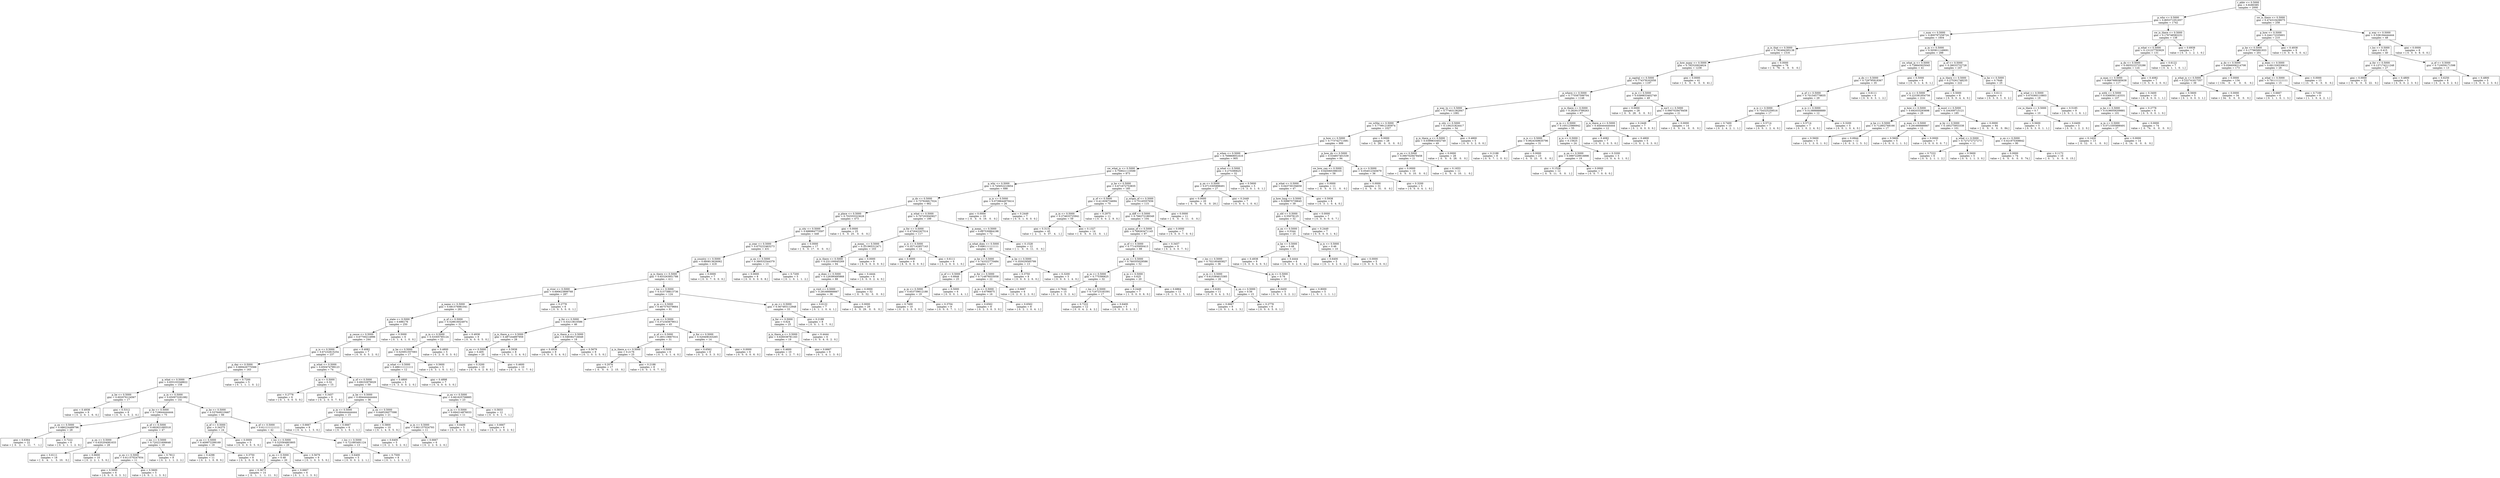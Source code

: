 digraph Tree {
0 [label="r_abbr <= 0.5000\ngini = 0.8280385\nsamples = 2000", shape="box"] ;
1 [label="p_who <= 0.5000\ngini = 0.805371051657\nsamples = 1742", shape="box"] ;
0 -> 1 ;
2 [label="r_num <= 0.5000\ngini = 0.800797258724\nsamples = 1604", shape="box"] ;
1 -> 2 ;
3 [label="p_is_that <= 0.5000\ngini = 0.792494295138\nsamples = 1316", shape="box"] ;
2 -> 3 ;
4 [label="p_how_many <= 0.5000\ngini = 0.782520924624\nsamples = 1238", shape="box"] ;
3 -> 4 ;
5 [label="p_capital <= 0.5000\ngini = 0.774378162058\nsamples = 1197", shape="box"] ;
4 -> 5 ;
6 [label="p_where <= 0.5000\ngini = 0.775587599704\nsamples = 1148", shape="box"] ;
5 -> 6 ;
7 [label="p_way_to <= 0.5000\ngini = 0.774631362847\nsamples = 1081", shape="box"] ;
6 -> 7 ;
8 [label="sw_isShe <= 0.5000\ngini = 0.779912185974\nsamples = 1027", shape="box"] ;
7 -> 8 ;
9 [label="p_how <= 0.5000\ngini = 0.773742711681\nsamples = 999", shape="box"] ;
8 -> 9 ;
10 [label="p_when <= 0.5000\ngini = 0.769869051616\nsamples = 905", shape="box"] ;
9 -> 10 ;
11 [label="sw_what_is <= 0.5000\ngini = 0.759021110599\nsamples = 873", shape="box"] ;
10 -> 11 ;
12 [label="p_why <= 0.5000\ngini = 0.745652210654\nsamples = 688", shape="box"] ;
11 -> 12 ;
13 [label="p_do <= 0.5000\ngini = 0.737926817024\nsamples = 662", shape="box"] ;
12 -> 13 ;
14 [label="p_place <= 0.5000\ngini = 0.702555323628\nsamples = 473", shape="box"] ;
13 -> 14 ;
15 [label="p_city <= 0.5000\ngini = 0.688984773597\nsamples = 448", shape="box"] ;
14 -> 15 ;
16 [label="p_year <= 0.5000\ngini = 0.675222463273\nsamples = 431", shape="box"] ;
15 -> 16 ;
17 [label="p_country <= 0.5000\ngini = 0.660813626062\nsamples = 418", shape="box"] ;
16 -> 17 ;
18 [label="p_is_there <= 0.5000\ngini = 0.653263951788\nsamples = 411", shape="box"] ;
17 -> 18 ;
19 [label="p_river <= 0.5000\ngini = 0.690623899768\nsamples = 287", shape="box"] ;
18 -> 19 ;
20 [label="p_name <= 0.5000\ngini = 0.681576981041\nsamples = 281", shape="box"] ;
19 -> 20 ;
21 [label="p_state <= 0.5000\ngini = 0.686176\nsamples = 250", shape="box"] ;
20 -> 21 ;
22 [label="p_cause <= 0.5000\ngini = 0.67700214996\nsamples = 244", shape="box"] ;
21 -> 22 ;
23 [label="p_is <= 0.5000\ngini = 0.67232815254\nsamples = 237", shape="box"] ;
22 -> 23 ;
24 [label="p_day <= 0.5000\ngini = 0.669426775566\nsamples = 163", shape="box"] ;
23 -> 24 ;
25 [label="p_what <= 0.5000\ngini = 0.655103348822\nsamples = 158", shape="box"] ;
24 -> 25 ;
26 [label="p_he <= 0.5000\ngini = 0.602076124567\nsamples = 17", shape="box"] ;
25 -> 26 ;
27 [label="gini = 0.4938\nsamples = 9\nvalue = [ 0.  2.  0.  1.  6.  0.]", shape="box"] ;
26 -> 27 ;
28 [label="gini = 0.5312\nsamples = 8\nvalue = [ 0.  5.  1.  0.  2.  0.]", shape="box"] ;
26 -> 28 ;
29 [label="p_in <= 0.5000\ngini = 0.650973291082\nsamples = 141", shape="box"] ;
25 -> 29 ;
30 [label="p_he <= 0.5000\ngini = 0.719644444444\nsamples = 75", shape="box"] ;
29 -> 30 ;
31 [label="p_on <= 0.5000\ngini = 0.686224489796\nsamples = 28", shape="box"] ;
30 -> 31 ;
32 [label="gini = 0.6364\nsamples = 22\nvalue = [  0.   2.   1.  11.   7.   1.]", shape="box"] ;
31 -> 32 ;
33 [label="gini = 0.7222\nsamples = 6\nvalue = [ 0.  2.  1.  1.  2.  0.]", shape="box"] ;
31 -> 33 ;
34 [label="p_of <= 0.5000\ngini = 0.692621095518\nsamples = 47", shape="box"] ;
30 -> 34 ;
35 [label="p_on <= 0.5000\ngini = 0.635204081633\nsamples = 28", shape="box"] ;
34 -> 35 ;
36 [label="gini = 0.6111\nsamples = 18\nvalue = [  0.   4.   1.   3.  10.   0.]", shape="box"] ;
35 -> 36 ;
37 [label="gini = 0.6600\nsamples = 10\nvalue = [ 0.  2.  2.  1.  5.  0.]", shape="box"] ;
35 -> 37 ;
38 [label="r_loc <= 0.5000\ngini = 0.720221606648\nsamples = 19", shape="box"] ;
34 -> 38 ;
39 [label="p_on <= 0.5000\ngini = 0.611570247934\nsamples = 11", shape="box"] ;
38 -> 39 ;
40 [label="gini = 0.5000\nsamples = 6\nvalue = [ 0.  0.  0.  0.  3.  3.]", shape="box"] ;
39 -> 40 ;
41 [label="gini = 0.5600\nsamples = 5\nvalue = [ 0.  0.  1.  1.  3.  0.]", shape="box"] ;
39 -> 41 ;
42 [label="gini = 0.7812\nsamples = 8\nvalue = [ 0.  2.  1.  1.  2.  2.]", shape="box"] ;
38 -> 42 ;
43 [label="p_he <= 0.5000\ngini = 0.537649219467\nsamples = 66", shape="box"] ;
29 -> 43 ;
44 [label="p_of <= 0.5000\ngini = 0.34375\nsamples = 24", shape="box"] ;
43 -> 44 ;
45 [label="p_on <= 0.5000\ngini = 0.409972299169\nsamples = 19", shape="box"] ;
44 -> 45 ;
46 [label="gini = 0.4298\nsamples = 11\nvalue = [ 0.  2.  1.  0.  8.  0.]", shape="box"] ;
45 -> 46 ;
47 [label="gini = 0.3750\nsamples = 8\nvalue = [ 0.  2.  0.  0.  6.  0.]", shape="box"] ;
45 -> 47 ;
48 [label="gini = 0.0000\nsamples = 5\nvalue = [ 0.  0.  0.  0.  5.  0.]", shape="box"] ;
44 -> 48 ;
49 [label="p_of <= 0.5000\ngini = 0.611111111111\nsamples = 42", shape="box"] ;
43 -> 49 ;
50 [label="r_loc <= 0.5000\ngini = 0.525564803805\nsamples = 29", shape="box"] ;
49 -> 50 ;
51 [label="p_on <= 0.5000\ngini = 0.48\nsamples = 20", shape="box"] ;
50 -> 51 ;
52 [label="gini = 0.3673\nsamples = 14\nvalue = [  0.   1.   1.   1.  11.   0.]", shape="box"] ;
51 -> 52 ;
53 [label="gini = 0.6667\nsamples = 6\nvalue = [ 0.  1.  1.  1.  3.  0.]", shape="box"] ;
51 -> 53 ;
54 [label="gini = 0.5679\nsamples = 9\nvalue = [ 0.  1.  0.  3.  5.  0.]", shape="box"] ;
50 -> 54 ;
55 [label="r_loc <= 0.5000\ngini = 0.721893491124\nsamples = 13", shape="box"] ;
49 -> 55 ;
56 [label="gini = 0.6400\nsamples = 5\nvalue = [ 0.  0.  0.  2.  2.  1.]", shape="box"] ;
55 -> 56 ;
57 [label="gini = 0.7500\nsamples = 8\nvalue = [ 0.  1.  1.  2.  3.  1.]", shape="box"] ;
55 -> 57 ;
58 [label="gini = 0.7200\nsamples = 5\nvalue = [ 0.  1.  1.  1.  0.  2.]", shape="box"] ;
24 -> 58 ;
59 [label="p_what <= 0.5000\ngini = 0.650474799123\nsamples = 74", shape="box"] ;
23 -> 59 ;
60 [label="p_in <= 0.5000\ngini = 0.32\nsamples = 15", shape="box"] ;
59 -> 60 ;
61 [label="gini = 0.2778\nsamples = 6\nvalue = [ 0.  1.  0.  0.  5.  0.]", shape="box"] ;
60 -> 61 ;
62 [label="gini = 0.3457\nsamples = 9\nvalue = [ 0.  2.  0.  0.  7.  0.]", shape="box"] ;
60 -> 62 ;
63 [label="p_of <= 0.5000\ngini = 0.69232979029\nsamples = 59", shape="box"] ;
59 -> 63 ;
64 [label="p_he <= 0.5000\ngini = 0.694444444444\nsamples = 36", shape="box"] ;
63 -> 64 ;
65 [label="p_in <= 0.5000\ngini = 0.684444444444\nsamples = 15", shape="box"] ;
64 -> 65 ;
66 [label="gini = 0.6667\nsamples = 9\nvalue = [ 0.  4.  1.  1.  3.  0.]", shape="box"] ;
65 -> 66 ;
67 [label="gini = 0.6667\nsamples = 6\nvalue = [ 0.  3.  1.  0.  1.  1.]", shape="box"] ;
65 -> 67 ;
68 [label="p_on <= 0.5000\ngini = 0.648526077098\nsamples = 21", shape="box"] ;
64 -> 68 ;
69 [label="gini = 0.5800\nsamples = 10\nvalue = [ 0.  1.  4.  0.  5.  0.]", shape="box"] ;
68 -> 69 ;
70 [label="p_in <= 0.5000\ngini = 0.661157024793\nsamples = 11", shape="box"] ;
68 -> 70 ;
71 [label="gini = 0.6400\nsamples = 5\nvalue = [ 0.  2.  1.  0.  2.  0.]", shape="box"] ;
70 -> 71 ;
72 [label="gini = 0.6667\nsamples = 6\nvalue = [ 0.  2.  2.  0.  2.  0.]", shape="box"] ;
70 -> 72 ;
73 [label="p_on <= 0.5000\ngini = 0.661625708885\nsamples = 23", shape="box"] ;
63 -> 73 ;
74 [label="p_in <= 0.5000\ngini = 0.694214876033\nsamples = 11", shape="box"] ;
73 -> 74 ;
75 [label="gini = 0.6400\nsamples = 5\nvalue = [ 0.  2.  0.  1.  2.  0.]", shape="box"] ;
74 -> 75 ;
76 [label="gini = 0.6667\nsamples = 6\nvalue = [ 0.  2.  2.  0.  2.  0.]", shape="box"] ;
74 -> 76 ;
77 [label="gini = 0.5833\nsamples = 12\nvalue = [ 0.  3.  0.  1.  7.  1.]", shape="box"] ;
73 -> 77 ;
78 [label="gini = 0.4082\nsamples = 7\nvalue = [ 0.  0.  0.  5.  2.  0.]", shape="box"] ;
22 -> 78 ;
79 [label="gini = 0.5000\nsamples = 6\nvalue = [ 0.  1.  4.  1.  0.  0.]", shape="box"] ;
21 -> 79 ;
80 [label="p_of <= 0.5000\ngini = 0.528616024974\nsamples = 31", shape="box"] ;
20 -> 80 ;
81 [label="p_in <= 0.5000\ngini = 0.53305785124\nsamples = 22", shape="box"] ;
80 -> 81 ;
82 [label="p_he <= 0.5000\ngini = 0.525951557093\nsamples = 17", shape="box"] ;
81 -> 82 ;
83 [label="p_what <= 0.5000\ngini = 0.486111111111\nsamples = 12", shape="box"] ;
82 -> 83 ;
84 [label="gini = 0.4800\nsamples = 5\nvalue = [ 0.  3.  0.  0.  2.  0.]", shape="box"] ;
83 -> 84 ;
85 [label="gini = 0.4898\nsamples = 7\nvalue = [ 0.  4.  0.  0.  3.  0.]", shape="box"] ;
83 -> 85 ;
86 [label="gini = 0.5600\nsamples = 5\nvalue = [ 0.  3.  1.  0.  1.  0.]", shape="box"] ;
82 -> 86 ;
87 [label="gini = 0.4800\nsamples = 5\nvalue = [ 0.  2.  0.  0.  3.  0.]", shape="box"] ;
81 -> 87 ;
88 [label="gini = 0.4938\nsamples = 9\nvalue = [ 0.  4.  0.  0.  5.  0.]", shape="box"] ;
80 -> 88 ;
89 [label="gini = 0.2778\nsamples = 6\nvalue = [ 0.  0.  5.  0.  0.  1.]", shape="box"] ;
19 -> 89 ;
90 [label="r_loc <= 0.5000\ngini = 0.515738813736\nsamples = 124", shape="box"] ;
18 -> 90 ;
91 [label="p_in <= 0.5000\ngini = 0.467576379664\nsamples = 91", shape="box"] ;
90 -> 91 ;
92 [label="p_for <= 0.5000\ngini = 0.53213610586\nsamples = 46", shape="box"] ;
91 -> 92 ;
93 [label="p_is_there_a <= 0.5000\ngini = 0.487244897959\nsamples = 28", shape="box"] ;
92 -> 93 ;
94 [label="p_on <= 0.5000\ngini = 0.405\nsamples = 20", shape="box"] ;
93 -> 94 ;
95 [label="gini = 0.3200\nsamples = 10\nvalue = [ 0.  0.  0.  2.  8.  0.]", shape="box"] ;
94 -> 95 ;
96 [label="gini = 0.4600\nsamples = 10\nvalue = [ 0.  2.  0.  1.  7.  0.]", shape="box"] ;
94 -> 96 ;
97 [label="gini = 0.5938\nsamples = 8\nvalue = [ 0.  0.  1.  3.  4.  0.]", shape="box"] ;
93 -> 97 ;
98 [label="p_is_there_a <= 0.5000\ngini = 0.549382716049\nsamples = 18", shape="box"] ;
92 -> 98 ;
99 [label="gini = 0.4938\nsamples = 9\nvalue = [ 0.  0.  0.  5.  4.  0.]", shape="box"] ;
98 -> 99 ;
100 [label="gini = 0.5679\nsamples = 9\nvalue = [ 0.  1.  0.  3.  5.  0.]", shape="box"] ;
98 -> 100 ;
101 [label="p_on <= 0.5000\ngini = 0.372345679012\nsamples = 45", shape="box"] ;
91 -> 101 ;
102 [label="p_of <= 0.5000\ngini = 0.285119667014\nsamples = 31", shape="box"] ;
101 -> 102 ;
103 [label="p_is_there_a <= 0.5000\ngini = 0.2176\nsamples = 25", shape="box"] ;
102 -> 103 ;
104 [label="gini = 0.2076\nsamples = 17\nvalue = [  0.   0.   0.   2.  15.   0.]", shape="box"] ;
103 -> 104 ;
105 [label="gini = 0.2188\nsamples = 8\nvalue = [ 0.  0.  1.  0.  7.  0.]", shape="box"] ;
103 -> 105 ;
106 [label="gini = 0.5000\nsamples = 6\nvalue = [ 0.  1.  0.  1.  4.  0.]", shape="box"] ;
102 -> 106 ;
107 [label="p_for <= 0.5000\ngini = 0.520408163265\nsamples = 14", shape="box"] ;
101 -> 107 ;
108 [label="gini = 0.6562\nsamples = 8\nvalue = [ 0.  2.  0.  3.  3.  0.]", shape="box"] ;
107 -> 108 ;
109 [label="gini = 0.0000\nsamples = 6\nvalue = [ 0.  0.  0.  0.  6.  0.]", shape="box"] ;
107 -> 109 ;
110 [label="p_on <= 0.5000\ngini = 0.567493112948\nsamples = 33", shape="box"] ;
90 -> 110 ;
111 [label="p_for <= 0.5000\ngini = 0.624\nsamples = 25", shape="box"] ;
110 -> 111 ;
112 [label="p_is_there_a <= 0.5000\ngini = 0.626038781163\nsamples = 19", shape="box"] ;
111 -> 112 ;
113 [label="gini = 0.4600\nsamples = 10\nvalue = [ 0.  0.  1.  2.  7.  0.]", shape="box"] ;
112 -> 113 ;
114 [label="gini = 0.6667\nsamples = 9\nvalue = [ 0.  1.  4.  1.  3.  0.]", shape="box"] ;
112 -> 114 ;
115 [label="gini = 0.4444\nsamples = 6\nvalue = [ 0.  0.  4.  0.  2.  0.]", shape="box"] ;
111 -> 115 ;
116 [label="gini = 0.2188\nsamples = 8\nvalue = [ 0.  0.  1.  0.  7.  0.]", shape="box"] ;
110 -> 116 ;
117 [label="gini = 0.0000\nsamples = 7\nvalue = [ 0.  0.  7.  0.  0.  0.]", shape="box"] ;
17 -> 117 ;
118 [label="p_on <= 0.5000\ngini = 0.390532544379\nsamples = 13", shape="box"] ;
16 -> 118 ;
119 [label="gini = 0.0000\nsamples = 8\nvalue = [ 0.  0.  0.  0.  0.  8.]", shape="box"] ;
118 -> 119 ;
120 [label="gini = 0.7200\nsamples = 5\nvalue = [ 0.  1.  0.  1.  1.  2.]", shape="box"] ;
118 -> 120 ;
121 [label="gini = 0.0000\nsamples = 17\nvalue = [  0.   0.  17.   0.   0.   0.]", shape="box"] ;
15 -> 121 ;
122 [label="gini = 0.0000\nsamples = 25\nvalue = [  0.   0.  25.   0.   0.   0.]", shape="box"] ;
14 -> 122 ;
123 [label="p_what <= 0.5000\ngini = 0.707203045827\nsamples = 189", shape="box"] ;
13 -> 123 ;
124 [label="p_for <= 0.5000\ngini = 0.472642267514\nsamples = 117", shape="box"] ;
123 -> 124 ;
125 [label="p_mean_ <= 0.5000\ngini = 0.351965312471\nsamples = 103", shape="box"] ;
124 -> 125 ;
126 [label="p_is_there <= 0.5000\ngini = 0.231100045269\nsamples = 94", shape="box"] ;
125 -> 126 ;
127 [label="p_does <= 0.5000\ngini = 0.129390495868\nsamples = 88", shape="box"] ;
126 -> 127 ;
128 [label="p_visit <= 0.5000\ngini = 0.291666666667\nsamples = 36", shape="box"] ;
127 -> 128 ;
129 [label="gini = 0.6122\nsamples = 7\nvalue = [ 0.  1.  1.  0.  4.  1.]", shape="box"] ;
128 -> 129 ;
130 [label="gini = 0.0000\nsamples = 29\nvalue = [  0.   0.  29.   0.   0.   0.]", shape="box"] ;
128 -> 130 ;
131 [label="gini = 0.0000\nsamples = 52\nvalue = [  0.   0.  52.   0.   0.   0.]", shape="box"] ;
127 -> 131 ;
132 [label="gini = 0.4444\nsamples = 6\nvalue = [ 0.  0.  0.  2.  4.  0.]", shape="box"] ;
126 -> 132 ;
133 [label="gini = 0.0000\nsamples = 9\nvalue = [ 9.  0.  0.  0.  0.  0.]", shape="box"] ;
125 -> 133 ;
134 [label="p_is <= 0.5000\ngini = 0.357142857143\nsamples = 14", shape="box"] ;
124 -> 134 ;
135 [label="gini = 0.0000\nsamples = 8\nvalue = [ 8.  0.  0.  0.  0.  0.]", shape="box"] ;
134 -> 135 ;
136 [label="gini = 0.6111\nsamples = 6\nvalue = [ 3.  2.  0.  0.  1.  0.]", shape="box"] ;
134 -> 136 ;
137 [label="p_mean_ <= 0.5000\ngini = 0.697530864198\nsamples = 72", shape="box"] ;
123 -> 137 ;
138 [label="p_what_does <= 0.5000\ngini = 0.696111111111\nsamples = 60", shape="box"] ;
137 -> 138 ;
139 [label="p_he <= 0.5000\ngini = 0.743322770484\nsamples = 47", shape="box"] ;
138 -> 139 ;
140 [label="p_of <= 0.5000\ngini = 0.6848\nsamples = 25", shape="box"] ;
139 -> 140 ;
141 [label="p_in <= 0.5000\ngini = 0.653739612188\nsamples = 19", shape="box"] ;
140 -> 141 ;
142 [label="gini = 0.7400\nsamples = 10\nvalue = [ 0.  2.  2.  3.  3.  0.]", shape="box"] ;
141 -> 142 ;
143 [label="gini = 0.3704\nsamples = 9\nvalue = [ 0.  0.  0.  7.  1.  1.]", shape="box"] ;
141 -> 143 ;
144 [label="gini = 0.5000\nsamples = 6\nvalue = [ 0.  0.  0.  1.  4.  1.]", shape="box"] ;
140 -> 144 ;
145 [label="p_for <= 0.5000\ngini = 0.714876033058\nsamples = 22", shape="box"] ;
139 -> 145 ;
146 [label="p_in <= 0.5000\ngini = 0.6796875\nsamples = 16", shape="box"] ;
145 -> 146 ;
147 [label="gini = 0.6562\nsamples = 8\nvalue = [ 0.  2.  3.  0.  3.  0.]", shape="box"] ;
146 -> 147 ;
148 [label="gini = 0.6562\nsamples = 8\nvalue = [ 0.  2.  1.  0.  4.  1.]", shape="box"] ;
146 -> 148 ;
149 [label="gini = 0.6667\nsamples = 6\nvalue = [ 0.  2.  0.  2.  2.  0.]", shape="box"] ;
145 -> 149 ;
150 [label="p_he <= 0.5000\ngini = 0.355029585799\nsamples = 13", shape="box"] ;
138 -> 150 ;
151 [label="gini = 0.3750\nsamples = 8\nvalue = [ 0.  0.  0.  2.  6.  0.]", shape="box"] ;
150 -> 151 ;
152 [label="gini = 0.3200\nsamples = 5\nvalue = [ 0.  0.  0.  1.  4.  0.]", shape="box"] ;
150 -> 152 ;
153 [label="gini = 0.1528\nsamples = 12\nvalue = [  1.   0.   0.  11.   0.   0.]", shape="box"] ;
137 -> 153 ;
154 [label="p_is <= 0.5000\ngini = 0.0739644970414\nsamples = 26", shape="box"] ;
12 -> 154 ;
155 [label="gini = 0.0000\nsamples = 19\nvalue = [  0.   0.   0.  19.   0.   0.]", shape="box"] ;
154 -> 155 ;
156 [label="gini = 0.2449\nsamples = 7\nvalue = [ 0.  0.  1.  6.  0.  0.]", shape="box"] ;
154 -> 156 ;
157 [label="p_he <= 0.5000\ngini = 0.671672753835\nsamples = 185", shape="box"] ;
11 -> 157 ;
158 [label="p_of <= 0.5000\ngini = 0.411836734694\nsamples = 70", shape="box"] ;
157 -> 158 ;
159 [label="p_in <= 0.5000\ngini = 0.274633725941\nsamples = 59", shape="box"] ;
158 -> 159 ;
160 [label="gini = 0.3131\nsamples = 45\nvalue = [  2.   1.   0.  37.   4.   1.]", shape="box"] ;
159 -> 160 ;
161 [label="gini = 0.1327\nsamples = 14\nvalue = [  0.   0.   0.  13.   0.   1.]", shape="box"] ;
159 -> 161 ;
162 [label="gini = 0.2975\nsamples = 11\nvalue = [ 0.  0.  0.  2.  9.  0.]", shape="box"] ;
158 -> 162 ;
163 [label="p_origin_of <= 0.5000\ngini = 0.75145557656\nsamples = 115", shape="box"] ;
157 -> 163 ;
164 [label="p_diff <= 0.5000\ngini = 0.766272189349\nsamples = 104", shape="box"] ;
163 -> 164 ;
165 [label="p_name_of <= 0.5000\ngini = 0.769263471145\nsamples = 97", shape="box"] ;
164 -> 165 ;
166 [label="p_of <= 0.5000\ngini = 0.771435950413\nsamples = 88", shape="box"] ;
165 -> 166 ;
167 [label="p_on <= 0.5000\ngini = 0.760355029586\nsamples = 52", shape="box"] ;
166 -> 167 ;
168 [label="p_in <= 0.5000\ngini = 0.775390625\nsamples = 32", shape="box"] ;
167 -> 168 ;
169 [label="gini = 0.7644\nsamples = 15\nvalue = [ 0.  2.  2.  5.  2.  4.]", shape="box"] ;
168 -> 169 ;
170 [label="r_loc <= 0.5000\ngini = 0.719723183391\nsamples = 17", shape="box"] ;
168 -> 170 ;
171 [label="gini = 0.7222\nsamples = 12\nvalue = [ 0.  0.  4.  2.  4.  2.]", shape="box"] ;
170 -> 171 ;
172 [label="gini = 0.6400\nsamples = 5\nvalue = [ 0.  0.  2.  0.  1.  2.]", shape="box"] ;
170 -> 172 ;
173 [label="p_in <= 0.5000\ngini = 0.625\nsamples = 20", shape="box"] ;
167 -> 173 ;
174 [label="gini = 0.2449\nsamples = 7\nvalue = [ 1.  0.  0.  0.  6.  0.]", shape="box"] ;
173 -> 174 ;
175 [label="gini = 0.6864\nsamples = 13\nvalue = [ 0.  1.  5.  1.  5.  1.]", shape="box"] ;
173 -> 175 ;
176 [label="r_loc <= 0.5000\ngini = 0.702160493827\nsamples = 36", shape="box"] ;
166 -> 176 ;
177 [label="p_in <= 0.5000\ngini = 0.615384615385\nsamples = 26", shape="box"] ;
176 -> 177 ;
178 [label="gini = 0.6281\nsamples = 11\nvalue = [ 0.  0.  0.  4.  2.  5.]", shape="box"] ;
177 -> 178 ;
179 [label="p_on <= 0.5000\ngini = 0.56\nsamples = 15", shape="box"] ;
177 -> 179 ;
180 [label="gini = 0.6667\nsamples = 9\nvalue = [ 0.  0.  1.  4.  1.  3.]", shape="box"] ;
179 -> 180 ;
181 [label="gini = 0.2778\nsamples = 6\nvalue = [ 0.  0.  0.  5.  0.  1.]", shape="box"] ;
179 -> 181 ;
182 [label="p_in <= 0.5000\ngini = 0.76\nsamples = 10", shape="box"] ;
176 -> 182 ;
183 [label="gini = 0.6400\nsamples = 5\nvalue = [ 0.  0.  1.  0.  2.  2.]", shape="box"] ;
182 -> 183 ;
184 [label="gini = 0.8000\nsamples = 5\nvalue = [ 1.  0.  1.  1.  1.  1.]", shape="box"] ;
182 -> 184 ;
185 [label="gini = 0.3457\nsamples = 9\nvalue = [ 0.  2.  0.  0.  7.  0.]", shape="box"] ;
165 -> 185 ;
186 [label="gini = 0.0000\nsamples = 7\nvalue = [ 0.  0.  0.  7.  0.  0.]", shape="box"] ;
164 -> 186 ;
187 [label="gini = 0.0000\nsamples = 11\nvalue = [  0.   0.   0.  11.   0.   0.]", shape="box"] ;
163 -> 187 ;
188 [label="p_what <= 0.5000\ngini = 0.275390625\nsamples = 32", shape="box"] ;
10 -> 188 ;
189 [label="p_on <= 0.5000\ngini = 0.0713305898491\nsamples = 27", shape="box"] ;
188 -> 189 ;
190 [label="gini = 0.0000\nsamples = 20\nvalue = [  0.   0.   0.   0.   0.  20.]", shape="box"] ;
189 -> 190 ;
191 [label="gini = 0.2449\nsamples = 7\nvalue = [ 0.  0.  0.  1.  0.  6.]", shape="box"] ;
189 -> 191 ;
192 [label="gini = 0.5600\nsamples = 5\nvalue = [ 0.  3.  0.  1.  0.  1.]", shape="box"] ;
188 -> 192 ;
193 [label="p_how_do <= 0.5000\ngini = 0.534857401539\nsamples = 94", shape="box"] ;
9 -> 193 ;
194 [label="sw_how_can <= 0.5000\ngini = 0.645065398335\nsamples = 58", shape="box"] ;
193 -> 194 ;
195 [label="p_what <= 0.5000\ngini = 0.643730194658\nsamples = 47", shape="box"] ;
194 -> 195 ;
196 [label="p_how_long <= 0.5000\ngini = 0.508875739645\nsamples = 39", shape="box"] ;
195 -> 196 ;
197 [label="p_old <= 0.5000\ngini = 0.55078125\nsamples = 32", shape="box"] ;
196 -> 197 ;
198 [label="p_on <= 0.5000\ngini = 0.5344\nsamples = 25", shape="box"] ;
197 -> 198 ;
199 [label="p_he <= 0.5000\ngini = 0.48\nsamples = 15", shape="box"] ;
198 -> 199 ;
200 [label="gini = 0.4938\nsamples = 9\nvalue = [ 0.  0.  0.  4.  0.  5.]", shape="box"] ;
199 -> 200 ;
201 [label="gini = 0.4444\nsamples = 6\nvalue = [ 0.  0.  0.  2.  0.  4.]", shape="box"] ;
199 -> 201 ;
202 [label="p_is <= 0.5000\ngini = 0.46\nsamples = 10", shape="box"] ;
198 -> 202 ;
203 [label="gini = 0.6400\nsamples = 5\nvalue = [ 0.  1.  0.  2.  0.  2.]", shape="box"] ;
202 -> 203 ;
204 [label="gini = 0.0000\nsamples = 5\nvalue = [ 0.  0.  0.  5.  0.  0.]", shape="box"] ;
202 -> 204 ;
205 [label="gini = 0.2449\nsamples = 7\nvalue = [ 0.  0.  0.  0.  1.  6.]", shape="box"] ;
197 -> 205 ;
206 [label="gini = 0.0000\nsamples = 7\nvalue = [ 0.  0.  0.  0.  0.  7.]", shape="box"] ;
196 -> 206 ;
207 [label="gini = 0.5938\nsamples = 8\nvalue = [ 0.  3.  1.  0.  4.  0.]", shape="box"] ;
195 -> 207 ;
208 [label="gini = 0.0000\nsamples = 11\nvalue = [  0.   0.   0.  11.   0.   0.]", shape="box"] ;
194 -> 208 ;
209 [label="p_is <= 0.5000\ngini = 0.054012345679\nsamples = 36", shape="box"] ;
193 -> 209 ;
210 [label="gini = 0.0000\nsamples = 31\nvalue = [  0.   0.   0.  31.   0.   0.]", shape="box"] ;
209 -> 210 ;
211 [label="gini = 0.3200\nsamples = 5\nvalue = [ 0.  0.  0.  4.  1.  0.]", shape="box"] ;
209 -> 211 ;
212 [label="gini = 0.0000\nsamples = 28\nvalue = [  0.  28.   0.   0.   0.   0.]", shape="box"] ;
8 -> 212 ;
213 [label="p_city <= 0.5000\ngini = 0.139231824417\nsamples = 54", shape="box"] ;
7 -> 213 ;
214 [label="p_is_there_a <= 0.5000\ngini = 0.0399833402749\nsamples = 49", shape="box"] ;
213 -> 214 ;
215 [label="p_on <= 0.5000\ngini = 0.0907029478458\nsamples = 21", shape="box"] ;
214 -> 215 ;
216 [label="gini = 0.0000\nsamples = 10\nvalue = [  0.   0.   0.  10.   0.   0.]", shape="box"] ;
215 -> 216 ;
217 [label="gini = 0.1653\nsamples = 11\nvalue = [  0.   0.   0.  10.   1.   0.]", shape="box"] ;
215 -> 217 ;
218 [label="gini = 0.0000\nsamples = 28\nvalue = [  0.   0.   0.  28.   0.   0.]", shape="box"] ;
214 -> 218 ;
219 [label="gini = 0.4800\nsamples = 5\nvalue = [ 0.  0.  3.  2.  0.  0.]", shape="box"] ;
213 -> 219 ;
220 [label="p_is_there <= 0.5000\ngini = 0.282913789263\nsamples = 67", shape="box"] ;
6 -> 220 ;
221 [label="p_in <= 0.5000\ngini = 0.105123966942\nsamples = 55", shape="box"] ;
220 -> 221 ;
222 [label="p_is <= 0.5000\ngini = 0.0624349635796\nsamples = 31", shape="box"] ;
221 -> 222 ;
223 [label="gini = 0.2188\nsamples = 8\nvalue = [ 0.  0.  7.  1.  0.  0.]", shape="box"] ;
222 -> 223 ;
224 [label="gini = 0.0000\nsamples = 23\nvalue = [  0.   0.  23.   0.   0.   0.]", shape="box"] ;
222 -> 224 ;
225 [label="p_is <= 0.5000\ngini = 0.15625\nsamples = 24", shape="box"] ;
221 -> 225 ;
226 [label="p_on <= 0.5000\ngini = 0.0997229916898\nsamples = 19", shape="box"] ;
225 -> 226 ;
227 [label="gini = 0.1528\nsamples = 12\nvalue = [  0.   0.  11.   0.   0.   1.]", shape="box"] ;
226 -> 227 ;
228 [label="gini = 0.0000\nsamples = 7\nvalue = [ 0.  0.  7.  0.  0.  0.]", shape="box"] ;
226 -> 228 ;
229 [label="gini = 0.3200\nsamples = 5\nvalue = [ 0.  0.  4.  0.  1.  0.]", shape="box"] ;
225 -> 229 ;
230 [label="p_is_there_a <= 0.5000\ngini = 0.444444444444\nsamples = 12", shape="box"] ;
220 -> 230 ;
231 [label="gini = 0.4082\nsamples = 7\nvalue = [ 0.  0.  2.  0.  5.  0.]", shape="box"] ;
230 -> 231 ;
232 [label="gini = 0.4800\nsamples = 5\nvalue = [ 0.  0.  2.  0.  3.  0.]", shape="box"] ;
230 -> 232 ;
233 [label="p_in <= 0.5000\ngini = 0.0399833402749\nsamples = 49", shape="box"] ;
5 -> 233 ;
234 [label="gini = 0.0000\nsamples = 28\nvalue = [  0.   0.  28.   0.   0.   0.]", shape="box"] ;
233 -> 234 ;
235 [label="p_isn't <= 0.5000\ngini = 0.0907029478458\nsamples = 21", shape="box"] ;
233 -> 235 ;
236 [label="gini = 0.2449\nsamples = 7\nvalue = [ 0.  1.  6.  0.  0.  0.]", shape="box"] ;
235 -> 236 ;
237 [label="gini = 0.0000\nsamples = 14\nvalue = [  0.   0.  14.   0.   0.   0.]", shape="box"] ;
235 -> 237 ;
238 [label="gini = 0.0000\nsamples = 41\nvalue = [  0.   0.   0.   0.   0.  41.]", shape="box"] ;
4 -> 238 ;
239 [label="gini = 0.0000\nsamples = 78\nvalue = [  0.  78.   0.   0.   0.   0.]", shape="box"] ;
3 -> 239 ;
240 [label="p_in <= 0.5000\ngini = 0.505811149691\nsamples = 288", shape="box"] ;
2 -> 240 ;
241 [label="sw_what_is <= 0.5000\ngini = 0.738845925045\nsamples = 41", shape="box"] ;
240 -> 241 ;
242 [label="p_do <= 0.5000\ngini = 0.729795918367\nsamples = 35", shape="box"] ;
241 -> 242 ;
243 [label="p_of <= 0.5000\ngini = 0.701545778835\nsamples = 29", shape="box"] ;
242 -> 243 ;
244 [label="p_is <= 0.5000\ngini = 0.754325259516\nsamples = 17", shape="box"] ;
243 -> 244 ;
245 [label="gini = 0.7400\nsamples = 10\nvalue = [ 0.  2.  4.  2.  1.  1.]", shape="box"] ;
244 -> 245 ;
246 [label="gini = 0.5714\nsamples = 7\nvalue = [ 0.  0.  1.  2.  4.  0.]", shape="box"] ;
244 -> 246 ;
247 [label="p_is <= 0.5000\ngini = 0.513888888889\nsamples = 12", shape="box"] ;
243 -> 247 ;
248 [label="gini = 0.5714\nsamples = 7\nvalue = [ 0.  1.  0.  2.  4.  0.]", shape="box"] ;
247 -> 248 ;
249 [label="gini = 0.3200\nsamples = 5\nvalue = [ 0.  0.  1.  0.  4.  0.]", shape="box"] ;
247 -> 249 ;
250 [label="gini = 0.6111\nsamples = 6\nvalue = [ 0.  0.  0.  3.  1.  2.]", shape="box"] ;
242 -> 250 ;
251 [label="gini = 0.5000\nsamples = 6\nvalue = [ 0.  0.  1.  4.  0.  1.]", shape="box"] ;
241 -> 251 ;
252 [label="p_of <= 0.5000\ngini = 0.38033732728\nsamples = 247", shape="box"] ;
240 -> 252 ;
253 [label="p_is_there <= 0.5000\ngini = 0.275261748235\nsamples = 222", shape="box"] ;
252 -> 253 ;
254 [label="p_is <= 0.5000\ngini = 0.223381954756\nsamples = 214", shape="box"] ;
253 -> 254 ;
255 [label="p_how <= 0.5000\ngini = 0.692033293698\nsamples = 29", shape="box"] ;
254 -> 255 ;
256 [label="p_he <= 0.5000\ngini = 0.712802768166\nsamples = 17", shape="box"] ;
255 -> 256 ;
257 [label="gini = 0.5600\nsamples = 5\nvalue = [ 0.  1.  3.  0.  1.  0.]", shape="box"] ;
256 -> 257 ;
258 [label="gini = 0.6944\nsamples = 12\nvalue = [ 0.  0.  3.  1.  5.  3.]", shape="box"] ;
256 -> 258 ;
259 [label="p_man <= 0.5000\ngini = 0.291666666667\nsamples = 12", shape="box"] ;
255 -> 259 ;
260 [label="gini = 0.5600\nsamples = 5\nvalue = [ 0.  0.  0.  1.  1.  3.]", shape="box"] ;
259 -> 260 ;
261 [label="gini = 0.0000\nsamples = 7\nvalue = [ 0.  0.  0.  0.  0.  7.]", shape="box"] ;
259 -> 261 ;
262 [label="p_most <= 0.5000\ngini = 0.104309715121\nsamples = 185", shape="box"] ;
254 -> 262 ;
263 [label="p_by <= 0.5000\ngini = 0.185275953338\nsamples = 101", shape="box"] ;
262 -> 263 ;
264 [label="p_what <= 0.5000\ngini = 0.727272727273\nsamples = 11", shape="box"] ;
263 -> 264 ;
265 [label="gini = 0.7222\nsamples = 6\nvalue = [ 0.  0.  2.  1.  1.  2.]", shape="box"] ;
264 -> 265 ;
266 [label="gini = 0.5600\nsamples = 5\nvalue = [ 0.  0.  1.  1.  3.  0.]", shape="box"] ;
264 -> 266 ;
267 [label="p_on <= 0.5000\ngini = 0.021975308642\nsamples = 90", shape="box"] ;
263 -> 267 ;
268 [label="gini = 0.0000\nsamples = 74\nvalue = [  0.   0.   0.   0.   0.  74.]", shape="box"] ;
267 -> 268 ;
269 [label="gini = 0.1172\nsamples = 16\nvalue = [  0.   1.   0.   0.   0.  15.]", shape="box"] ;
267 -> 269 ;
270 [label="gini = 0.0000\nsamples = 84\nvalue = [  0.   0.   0.   0.   0.  84.]", shape="box"] ;
262 -> 270 ;
271 [label="gini = 0.5000\nsamples = 8\nvalue = [ 0.  0.  0.  4.  4.  0.]", shape="box"] ;
253 -> 271 ;
272 [label="p_he <= 0.5000\ngini = 0.7648\nsamples = 25", shape="box"] ;
252 -> 272 ;
273 [label="gini = 0.6111\nsamples = 6\nvalue = [ 0.  3.  0.  1.  0.  2.]", shape="box"] ;
272 -> 273 ;
274 [label="p_what <= 0.5000\ngini = 0.670360110803\nsamples = 19", shape="box"] ;
272 -> 274 ;
275 [label="sw_is_there <= 0.5000\ngini = 0.7\nsamples = 10", shape="box"] ;
274 -> 275 ;
276 [label="gini = 0.5600\nsamples = 5\nvalue = [ 0.  0.  3.  0.  1.  1.]", shape="box"] ;
275 -> 276 ;
277 [label="gini = 0.6400\nsamples = 5\nvalue = [ 0.  0.  1.  2.  2.  0.]", shape="box"] ;
275 -> 277 ;
278 [label="gini = 0.5185\nsamples = 9\nvalue = [ 0.  0.  1.  1.  6.  1.]", shape="box"] ;
274 -> 278 ;
279 [label="sw_is_there <= 0.5000\ngini = 0.176748582231\nsamples = 138", shape="box"] ;
1 -> 279 ;
280 [label="p_what <= 0.5000\ngini = 0.131227783929\nsamples = 131", shape="box"] ;
279 -> 280 ;
281 [label="p_do <= 0.5000\ngini = 0.0935223725286\nsamples = 124", shape="box"] ;
280 -> 281 ;
282 [label="p_man <= 0.5000\ngini = 0.0667689385638\nsamples = 117", shape="box"] ;
281 -> 282 ;
283 [label="p_with <= 0.5000\ngini = 0.0368591143331\nsamples = 107", shape="box"] ;
282 -> 283 ;
284 [label="p_he <= 0.5000\ngini = 0.0196059209881\nsamples = 101", shape="box"] ;
283 -> 284 ;
285 [label="p_in <= 0.5000\ngini = 0.0713305898491\nsamples = 27", shape="box"] ;
284 -> 285 ;
286 [label="gini = 0.1420\nsamples = 13\nvalue = [  0.  12.   0.   1.   0.   0.]", shape="box"] ;
285 -> 286 ;
287 [label="gini = 0.0000\nsamples = 14\nvalue = [  0.  14.   0.   0.   0.   0.]", shape="box"] ;
285 -> 287 ;
288 [label="gini = 0.0000\nsamples = 74\nvalue = [  0.  74.   0.   0.   0.   0.]", shape="box"] ;
284 -> 288 ;
289 [label="gini = 0.2778\nsamples = 6\nvalue = [ 0.  5.  0.  0.  1.  0.]", shape="box"] ;
283 -> 289 ;
290 [label="gini = 0.3400\nsamples = 10\nvalue = [ 0.  8.  0.  0.  1.  1.]", shape="box"] ;
282 -> 290 ;
291 [label="gini = 0.4082\nsamples = 7\nvalue = [ 0.  5.  0.  2.  0.  0.]", shape="box"] ;
281 -> 291 ;
292 [label="gini = 0.6122\nsamples = 7\nvalue = [ 0.  4.  1.  1.  0.  1.]", shape="box"] ;
280 -> 292 ;
293 [label="gini = 0.6939\nsamples = 7\nvalue = [ 0.  3.  1.  2.  1.  0.]", shape="box"] ;
279 -> 293 ;
294 [label="sw_is_there <= 0.5000\ngini = 0.474310438075\nsamples = 258", shape="box"] ;
0 -> 294 ;
295 [label="p_how <= 0.5000\ngini = 0.244172335601\nsamples = 210", shape="box"] ;
294 -> 295 ;
296 [label="p_he <= 0.5000\ngini = 0.177965891933\nsamples = 201", shape="box"] ;
295 -> 296 ;
297 [label="p_do <= 0.5000\ngini = 0.0566006214708\nsamples = 173", shape="box"] ;
296 -> 297 ;
298 [label="p_what_is <= 0.5000\ngini = 0.232741617357\nsamples = 39", shape="box"] ;
297 -> 298 ;
299 [label="gini = 0.5600\nsamples = 5\nvalue = [ 0.  1.  0.  0.  3.  1.]", shape="box"] ;
298 -> 299 ;
300 [label="gini = 0.0000\nsamples = 34\nvalue = [ 34.   0.   0.   0.   0.   0.]", shape="box"] ;
298 -> 300 ;
301 [label="gini = 0.0000\nsamples = 134\nvalue = [ 134.    0.    0.    0.    0.    0.]", shape="box"] ;
297 -> 301 ;
302 [label="p_does <= 0.5000\ngini = 0.691326530612\nsamples = 28", shape="box"] ;
296 -> 302 ;
303 [label="p_what <= 0.5000\ngini = 0.791111111111\nsamples = 15", shape="box"] ;
302 -> 303 ;
304 [label="gini = 0.6667\nsamples = 6\nvalue = [ 0.  1.  1.  0.  1.  3.]", shape="box"] ;
303 -> 304 ;
305 [label="gini = 0.7160\nsamples = 9\nvalue = [ 1.  1.  0.  4.  2.  1.]", shape="box"] ;
303 -> 305 ;
306 [label="gini = 0.0000\nsamples = 13\nvalue = [ 13.   0.   0.   0.   0.   0.]", shape="box"] ;
302 -> 306 ;
307 [label="gini = 0.4938\nsamples = 9\nvalue = [ 0.  0.  0.  5.  0.  4.]", shape="box"] ;
295 -> 307 ;
308 [label="p_way <= 0.5000\ngini = 0.538194444444\nsamples = 48", shape="box"] ;
294 -> 308 ;
309 [label="r_loc <= 0.5000\ngini = 0.415\nsamples = 40", shape="box"] ;
308 -> 309 ;
310 [label="p_for <= 0.5000\ngini = 0.137174211248\nsamples = 27", shape="box"] ;
309 -> 310 ;
311 [label="gini = 0.0000\nsamples = 22\nvalue = [  0.   0.   0.   0.  22.   0.]", shape="box"] ;
310 -> 311 ;
312 [label="gini = 0.4800\nsamples = 5\nvalue = [ 0.  0.  0.  2.  3.  0.]", shape="box"] ;
310 -> 312 ;
313 [label="p_of <= 0.5000\ngini = 0.710059171598\nsamples = 13", shape="box"] ;
309 -> 313 ;
314 [label="gini = 0.6250\nsamples = 8\nvalue = [ 0.  2.  4.  0.  2.  0.]", shape="box"] ;
313 -> 314 ;
315 [label="gini = 0.4800\nsamples = 5\nvalue = [ 0.  0.  0.  2.  3.  0.]", shape="box"] ;
313 -> 315 ;
316 [label="gini = 0.0000\nsamples = 8\nvalue = [ 0.  0.  0.  8.  0.  0.]", shape="box"] ;
308 -> 316 ;
}